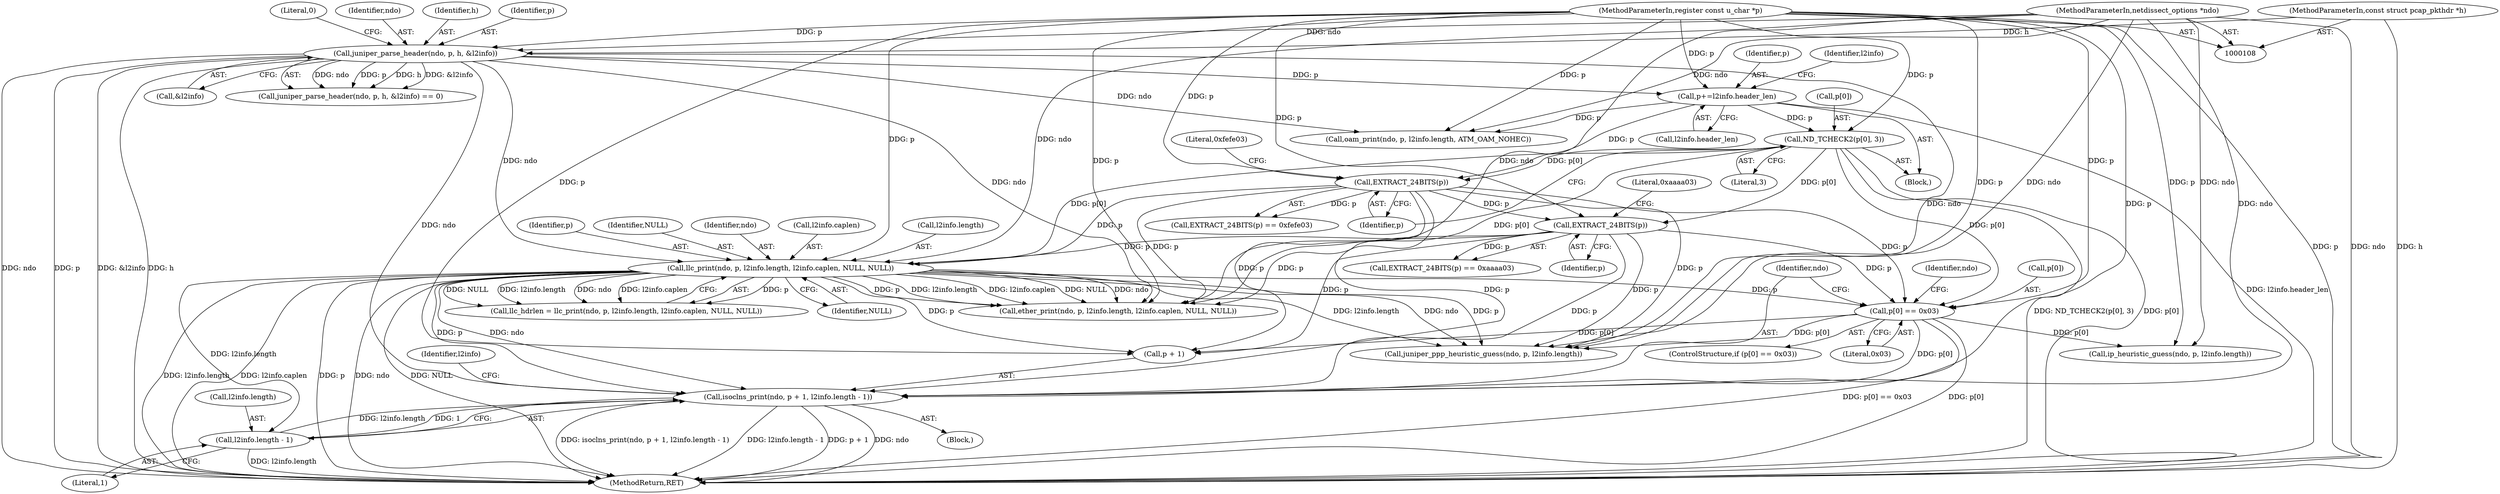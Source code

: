 digraph "0_tcpdump_b534e304568585707c4a92422aeca25cf908ff02_0@pointer" {
"1000231" [label="(Call,isoclns_print(ndo, p + 1, l2info.length - 1))"];
"1000122" [label="(Call,juniper_parse_header(ndo, p, h, &l2info))"];
"1000109" [label="(MethodParameterIn,netdissect_options *ndo)"];
"1000111" [label="(MethodParameterIn,register const u_char *p)"];
"1000110" [label="(MethodParameterIn,const struct pcap_pkthdr *h)"];
"1000176" [label="(Call,llc_print(ndo, p, l2info.length, l2info.caplen, NULL, NULL))"];
"1000158" [label="(Call,ND_TCHECK2(p[0], 3))"];
"1000133" [label="(Call,p+=l2info.header_len)"];
"1000166" [label="(Call,EXTRACT_24BITS(p))"];
"1000170" [label="(Call,EXTRACT_24BITS(p))"];
"1000225" [label="(Call,p[0] == 0x03)"];
"1000236" [label="(Call,l2info.length - 1)"];
"1000233" [label="(Call,p + 1)"];
"1000111" [label="(MethodParameterIn,register const u_char *p)"];
"1000165" [label="(Call,EXTRACT_24BITS(p) == 0xfefe03)"];
"1000237" [label="(Call,l2info.length)"];
"1000260" [label="(Call,ip_heuristic_guess(ndo, p, l2info.length))"];
"1000174" [label="(Call,llc_hdrlen = llc_print(ndo, p, l2info.length, l2info.caplen, NULL, NULL))"];
"1000243" [label="(Identifier,l2info)"];
"1000170" [label="(Call,EXTRACT_24BITS(p))"];
"1000166" [label="(Call,EXTRACT_24BITS(p))"];
"1000135" [label="(Call,l2info.header_len)"];
"1000126" [label="(Call,&l2info)"];
"1000186" [label="(Identifier,NULL)"];
"1000158" [label="(Call,ND_TCHECK2(p[0], 3))"];
"1000231" [label="(Call,isoclns_print(ndo, p + 1, l2info.length - 1))"];
"1000124" [label="(Identifier,p)"];
"1000248" [label="(Identifier,ndo)"];
"1000172" [label="(Literal,0xaaaa03)"];
"1000178" [label="(Identifier,p)"];
"1000162" [label="(Literal,3)"];
"1000225" [label="(Call,p[0] == 0x03)"];
"1000121" [label="(Call,juniper_parse_header(ndo, p, h, &l2info) == 0)"];
"1000224" [label="(ControlStructure,if (p[0] == 0x03))"];
"1000169" [label="(Call,EXTRACT_24BITS(p) == 0xaaaa03)"];
"1000112" [label="(Block,)"];
"1000159" [label="(Call,p[0])"];
"1000240" [label="(Literal,1)"];
"1000109" [label="(MethodParameterIn,netdissect_options *ndo)"];
"1000185" [label="(Identifier,NULL)"];
"1000122" [label="(Call,juniper_parse_header(ndo, p, h, &l2info))"];
"1000177" [label="(Identifier,ndo)"];
"1000167" [label="(Identifier,p)"];
"1000182" [label="(Call,l2info.caplen)"];
"1000128" [label="(Literal,0)"];
"1000168" [label="(Literal,0xfefe03)"];
"1000232" [label="(Identifier,ndo)"];
"1000171" [label="(Identifier,p)"];
"1000123" [label="(Identifier,ndo)"];
"1000125" [label="(Identifier,h)"];
"1000110" [label="(MethodParameterIn,const struct pcap_pkthdr *h)"];
"1000142" [label="(Identifier,l2info)"];
"1000230" [label="(Block,)"];
"1000226" [label="(Call,p[0])"];
"1000133" [label="(Call,p+=l2info.header_len)"];
"1000284" [label="(MethodReturn,RET)"];
"1000147" [label="(Call,oam_print(ndo, p, l2info.length, ATM_OAM_NOHEC))"];
"1000236" [label="(Call,l2info.length - 1)"];
"1000209" [label="(Call,ether_print(ndo, p, l2info.length, l2info.caplen, NULL, NULL))"];
"1000176" [label="(Call,llc_print(ndo, p, l2info.length, l2info.caplen, NULL, NULL))"];
"1000179" [label="(Call,l2info.length)"];
"1000247" [label="(Call,juniper_ppp_heuristic_guess(ndo, p, l2info.length))"];
"1000134" [label="(Identifier,p)"];
"1000229" [label="(Literal,0x03)"];
"1000231" -> "1000230"  [label="AST: "];
"1000231" -> "1000236"  [label="CFG: "];
"1000232" -> "1000231"  [label="AST: "];
"1000233" -> "1000231"  [label="AST: "];
"1000236" -> "1000231"  [label="AST: "];
"1000243" -> "1000231"  [label="CFG: "];
"1000231" -> "1000284"  [label="DDG: isoclns_print(ndo, p + 1, l2info.length - 1)"];
"1000231" -> "1000284"  [label="DDG: l2info.length - 1"];
"1000231" -> "1000284"  [label="DDG: p + 1"];
"1000231" -> "1000284"  [label="DDG: ndo"];
"1000122" -> "1000231"  [label="DDG: ndo"];
"1000176" -> "1000231"  [label="DDG: ndo"];
"1000176" -> "1000231"  [label="DDG: p"];
"1000109" -> "1000231"  [label="DDG: ndo"];
"1000225" -> "1000231"  [label="DDG: p[0]"];
"1000166" -> "1000231"  [label="DDG: p"];
"1000170" -> "1000231"  [label="DDG: p"];
"1000111" -> "1000231"  [label="DDG: p"];
"1000236" -> "1000231"  [label="DDG: l2info.length"];
"1000236" -> "1000231"  [label="DDG: 1"];
"1000122" -> "1000121"  [label="AST: "];
"1000122" -> "1000126"  [label="CFG: "];
"1000123" -> "1000122"  [label="AST: "];
"1000124" -> "1000122"  [label="AST: "];
"1000125" -> "1000122"  [label="AST: "];
"1000126" -> "1000122"  [label="AST: "];
"1000128" -> "1000122"  [label="CFG: "];
"1000122" -> "1000284"  [label="DDG: &l2info"];
"1000122" -> "1000284"  [label="DDG: h"];
"1000122" -> "1000284"  [label="DDG: ndo"];
"1000122" -> "1000284"  [label="DDG: p"];
"1000122" -> "1000121"  [label="DDG: ndo"];
"1000122" -> "1000121"  [label="DDG: p"];
"1000122" -> "1000121"  [label="DDG: h"];
"1000122" -> "1000121"  [label="DDG: &l2info"];
"1000109" -> "1000122"  [label="DDG: ndo"];
"1000111" -> "1000122"  [label="DDG: p"];
"1000110" -> "1000122"  [label="DDG: h"];
"1000122" -> "1000133"  [label="DDG: p"];
"1000122" -> "1000147"  [label="DDG: ndo"];
"1000122" -> "1000176"  [label="DDG: ndo"];
"1000122" -> "1000209"  [label="DDG: ndo"];
"1000122" -> "1000247"  [label="DDG: ndo"];
"1000109" -> "1000108"  [label="AST: "];
"1000109" -> "1000284"  [label="DDG: ndo"];
"1000109" -> "1000147"  [label="DDG: ndo"];
"1000109" -> "1000176"  [label="DDG: ndo"];
"1000109" -> "1000209"  [label="DDG: ndo"];
"1000109" -> "1000247"  [label="DDG: ndo"];
"1000109" -> "1000260"  [label="DDG: ndo"];
"1000111" -> "1000108"  [label="AST: "];
"1000111" -> "1000284"  [label="DDG: p"];
"1000111" -> "1000133"  [label="DDG: p"];
"1000111" -> "1000147"  [label="DDG: p"];
"1000111" -> "1000158"  [label="DDG: p"];
"1000111" -> "1000166"  [label="DDG: p"];
"1000111" -> "1000170"  [label="DDG: p"];
"1000111" -> "1000176"  [label="DDG: p"];
"1000111" -> "1000209"  [label="DDG: p"];
"1000111" -> "1000225"  [label="DDG: p"];
"1000111" -> "1000233"  [label="DDG: p"];
"1000111" -> "1000247"  [label="DDG: p"];
"1000111" -> "1000260"  [label="DDG: p"];
"1000110" -> "1000108"  [label="AST: "];
"1000110" -> "1000284"  [label="DDG: h"];
"1000176" -> "1000174"  [label="AST: "];
"1000176" -> "1000186"  [label="CFG: "];
"1000177" -> "1000176"  [label="AST: "];
"1000178" -> "1000176"  [label="AST: "];
"1000179" -> "1000176"  [label="AST: "];
"1000182" -> "1000176"  [label="AST: "];
"1000185" -> "1000176"  [label="AST: "];
"1000186" -> "1000176"  [label="AST: "];
"1000174" -> "1000176"  [label="CFG: "];
"1000176" -> "1000284"  [label="DDG: NULL"];
"1000176" -> "1000284"  [label="DDG: l2info.length"];
"1000176" -> "1000284"  [label="DDG: l2info.caplen"];
"1000176" -> "1000284"  [label="DDG: p"];
"1000176" -> "1000284"  [label="DDG: ndo"];
"1000176" -> "1000174"  [label="DDG: p"];
"1000176" -> "1000174"  [label="DDG: NULL"];
"1000176" -> "1000174"  [label="DDG: l2info.length"];
"1000176" -> "1000174"  [label="DDG: ndo"];
"1000176" -> "1000174"  [label="DDG: l2info.caplen"];
"1000158" -> "1000176"  [label="DDG: p[0]"];
"1000166" -> "1000176"  [label="DDG: p"];
"1000170" -> "1000176"  [label="DDG: p"];
"1000176" -> "1000209"  [label="DDG: ndo"];
"1000176" -> "1000209"  [label="DDG: p"];
"1000176" -> "1000209"  [label="DDG: l2info.length"];
"1000176" -> "1000209"  [label="DDG: l2info.caplen"];
"1000176" -> "1000209"  [label="DDG: NULL"];
"1000176" -> "1000225"  [label="DDG: p"];
"1000176" -> "1000233"  [label="DDG: p"];
"1000176" -> "1000236"  [label="DDG: l2info.length"];
"1000176" -> "1000247"  [label="DDG: ndo"];
"1000176" -> "1000247"  [label="DDG: p"];
"1000176" -> "1000247"  [label="DDG: l2info.length"];
"1000158" -> "1000112"  [label="AST: "];
"1000158" -> "1000162"  [label="CFG: "];
"1000159" -> "1000158"  [label="AST: "];
"1000162" -> "1000158"  [label="AST: "];
"1000167" -> "1000158"  [label="CFG: "];
"1000158" -> "1000284"  [label="DDG: ND_TCHECK2(p[0], 3)"];
"1000158" -> "1000284"  [label="DDG: p[0]"];
"1000133" -> "1000158"  [label="DDG: p"];
"1000158" -> "1000166"  [label="DDG: p[0]"];
"1000158" -> "1000170"  [label="DDG: p[0]"];
"1000158" -> "1000209"  [label="DDG: p[0]"];
"1000158" -> "1000225"  [label="DDG: p[0]"];
"1000133" -> "1000112"  [label="AST: "];
"1000133" -> "1000135"  [label="CFG: "];
"1000134" -> "1000133"  [label="AST: "];
"1000135" -> "1000133"  [label="AST: "];
"1000142" -> "1000133"  [label="CFG: "];
"1000133" -> "1000284"  [label="DDG: l2info.header_len"];
"1000133" -> "1000147"  [label="DDG: p"];
"1000133" -> "1000166"  [label="DDG: p"];
"1000166" -> "1000165"  [label="AST: "];
"1000166" -> "1000167"  [label="CFG: "];
"1000167" -> "1000166"  [label="AST: "];
"1000168" -> "1000166"  [label="CFG: "];
"1000166" -> "1000165"  [label="DDG: p"];
"1000166" -> "1000170"  [label="DDG: p"];
"1000166" -> "1000209"  [label="DDG: p"];
"1000166" -> "1000225"  [label="DDG: p"];
"1000166" -> "1000233"  [label="DDG: p"];
"1000166" -> "1000247"  [label="DDG: p"];
"1000170" -> "1000169"  [label="AST: "];
"1000170" -> "1000171"  [label="CFG: "];
"1000171" -> "1000170"  [label="AST: "];
"1000172" -> "1000170"  [label="CFG: "];
"1000170" -> "1000169"  [label="DDG: p"];
"1000170" -> "1000209"  [label="DDG: p"];
"1000170" -> "1000225"  [label="DDG: p"];
"1000170" -> "1000233"  [label="DDG: p"];
"1000170" -> "1000247"  [label="DDG: p"];
"1000225" -> "1000224"  [label="AST: "];
"1000225" -> "1000229"  [label="CFG: "];
"1000226" -> "1000225"  [label="AST: "];
"1000229" -> "1000225"  [label="AST: "];
"1000232" -> "1000225"  [label="CFG: "];
"1000248" -> "1000225"  [label="CFG: "];
"1000225" -> "1000284"  [label="DDG: p[0] == 0x03"];
"1000225" -> "1000284"  [label="DDG: p[0]"];
"1000225" -> "1000233"  [label="DDG: p[0]"];
"1000225" -> "1000247"  [label="DDG: p[0]"];
"1000225" -> "1000260"  [label="DDG: p[0]"];
"1000236" -> "1000240"  [label="CFG: "];
"1000237" -> "1000236"  [label="AST: "];
"1000240" -> "1000236"  [label="AST: "];
"1000236" -> "1000284"  [label="DDG: l2info.length"];
}
